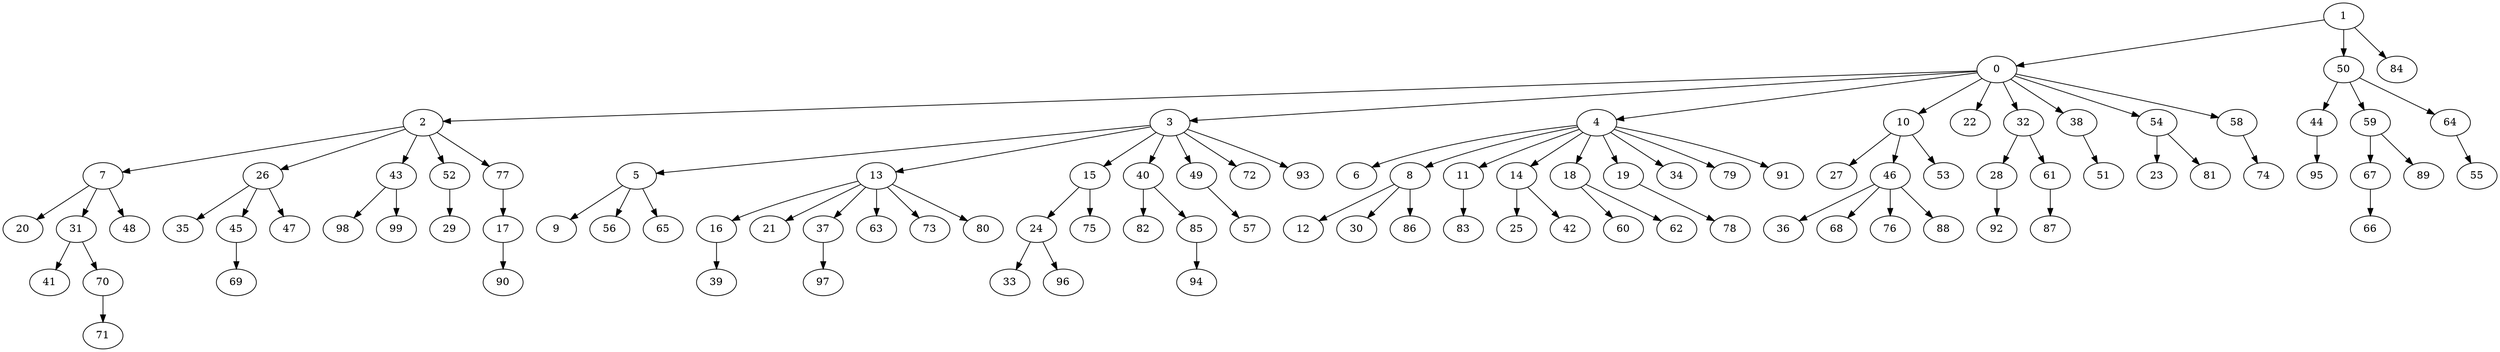 digraph {
  1 -> 0;
  1 -> 50;
  1 -> 84;
  0 -> 2;
  0 -> 3;
  0 -> 4;
  0 -> 10;
  0 -> 22;
  0 -> 32;
  0 -> 38;
  0 -> 54;
  0 -> 58;
  50 -> 44;
  50 -> 59;
  50 -> 64;
  2 -> 7;
  2 -> 26;
  2 -> 43;
  2 -> 52;
  2 -> 77;
  3 -> 5;
  3 -> 13;
  3 -> 15;
  3 -> 40;
  3 -> 49;
  3 -> 72;
  3 -> 93;
  4 -> 6;
  4 -> 8;
  4 -> 11;
  4 -> 14;
  4 -> 18;
  4 -> 19;
  4 -> 34;
  4 -> 79;
  4 -> 91;
  10 -> 27;
  10 -> 46;
  10 -> 53;
  32 -> 28;
  32 -> 61;
  38 -> 51;
  54 -> 23;
  54 -> 81;
  58 -> 74;
  44 -> 95;
  59 -> 67;
  59 -> 89;
  64 -> 55;
  7 -> 20;
  7 -> 31;
  7 -> 48;
  26 -> 35;
  26 -> 45;
  26 -> 47;
  43 -> 98;
  43 -> 99;
  52 -> 29;
  77 -> 17;
  5 -> 9;
  5 -> 56;
  5 -> 65;
  13 -> 16;
  13 -> 21;
  13 -> 37;
  13 -> 63;
  13 -> 73;
  13 -> 80;
  15 -> 24;
  15 -> 75;
  40 -> 82;
  40 -> 85;
  49 -> 57;
  8 -> 12;
  8 -> 30;
  8 -> 86;
  11 -> 83;
  14 -> 25;
  14 -> 42;
  18 -> 60;
  18 -> 62;
  19 -> 78;
  46 -> 36;
  46 -> 68;
  46 -> 76;
  46 -> 88;
  28 -> 92;
  61 -> 87;
  67 -> 66;
  31 -> 41;
  31 -> 70;
  45 -> 69;
  17 -> 90;
  16 -> 39;
  37 -> 97;
  24 -> 33;
  24 -> 96;
  85 -> 94;
  70 -> 71;
}